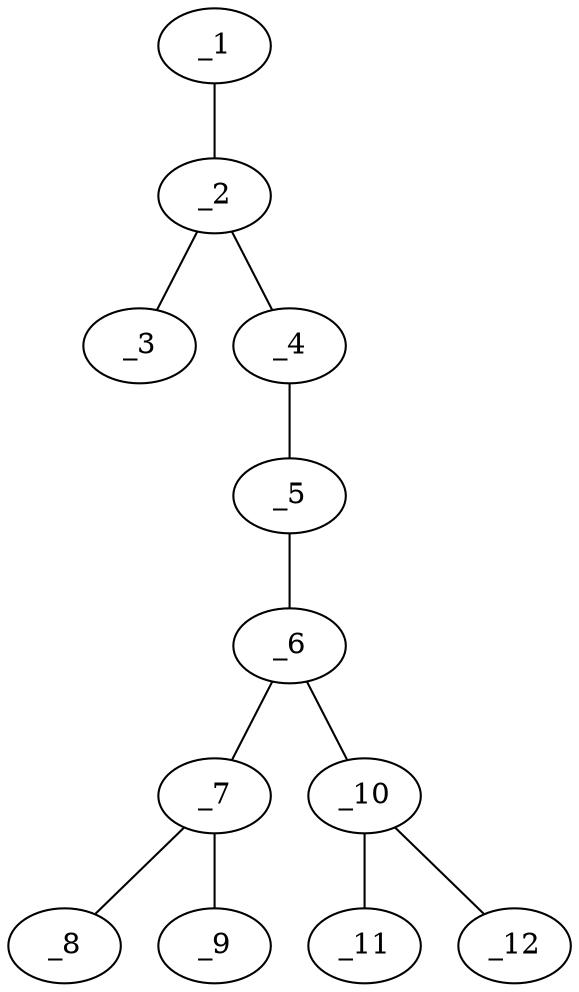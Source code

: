 graph molid658501 {
	_1	 [charge=0,
		chem=4,
		symbol="N  ",
		x=2,
		y="-2.25"];
	_2	 [charge=0,
		chem=1,
		symbol="C  ",
		x="2.866",
		y="-1.75"];
	_1 -- _2	 [valence=1];
	_3	 [charge=0,
		chem=5,
		symbol="S  ",
		x="3.7321",
		y="-2.25"];
	_2 -- _3	 [valence=2];
	_4	 [charge=0,
		chem=4,
		symbol="N  ",
		x="2.866",
		y="-0.75"];
	_2 -- _4	 [valence=1];
	_5	 [charge=0,
		chem=1,
		symbol="C  ",
		x="3.7321",
		y="-0.25"];
	_4 -- _5	 [valence=1];
	_6	 [charge=0,
		chem=1,
		symbol="C  ",
		x="3.7321",
		y="0.75"];
	_5 -- _6	 [valence=2];
	_7	 [charge=0,
		chem=1,
		symbol="C  ",
		x="4.5981",
		y="1.25"];
	_6 -- _7	 [valence=1];
	_10	 [charge=0,
		chem=1,
		symbol="C  ",
		x="2.866",
		y="1.25"];
	_6 -- _10	 [valence=1];
	_8	 [charge=0,
		chem=2,
		symbol="O  ",
		x="5.4641",
		y="0.75"];
	_7 -- _8	 [valence=2];
	_9	 [charge=0,
		chem=4,
		symbol="N  ",
		x="4.5981",
		y="2.25"];
	_7 -- _9	 [valence=1];
	_11	 [charge=0,
		chem=2,
		symbol="O  ",
		x=2,
		y="0.75"];
	_10 -- _11	 [valence=2];
	_12	 [charge=0,
		chem=4,
		symbol="N  ",
		x="2.866",
		y="2.25"];
	_10 -- _12	 [valence=1];
}
